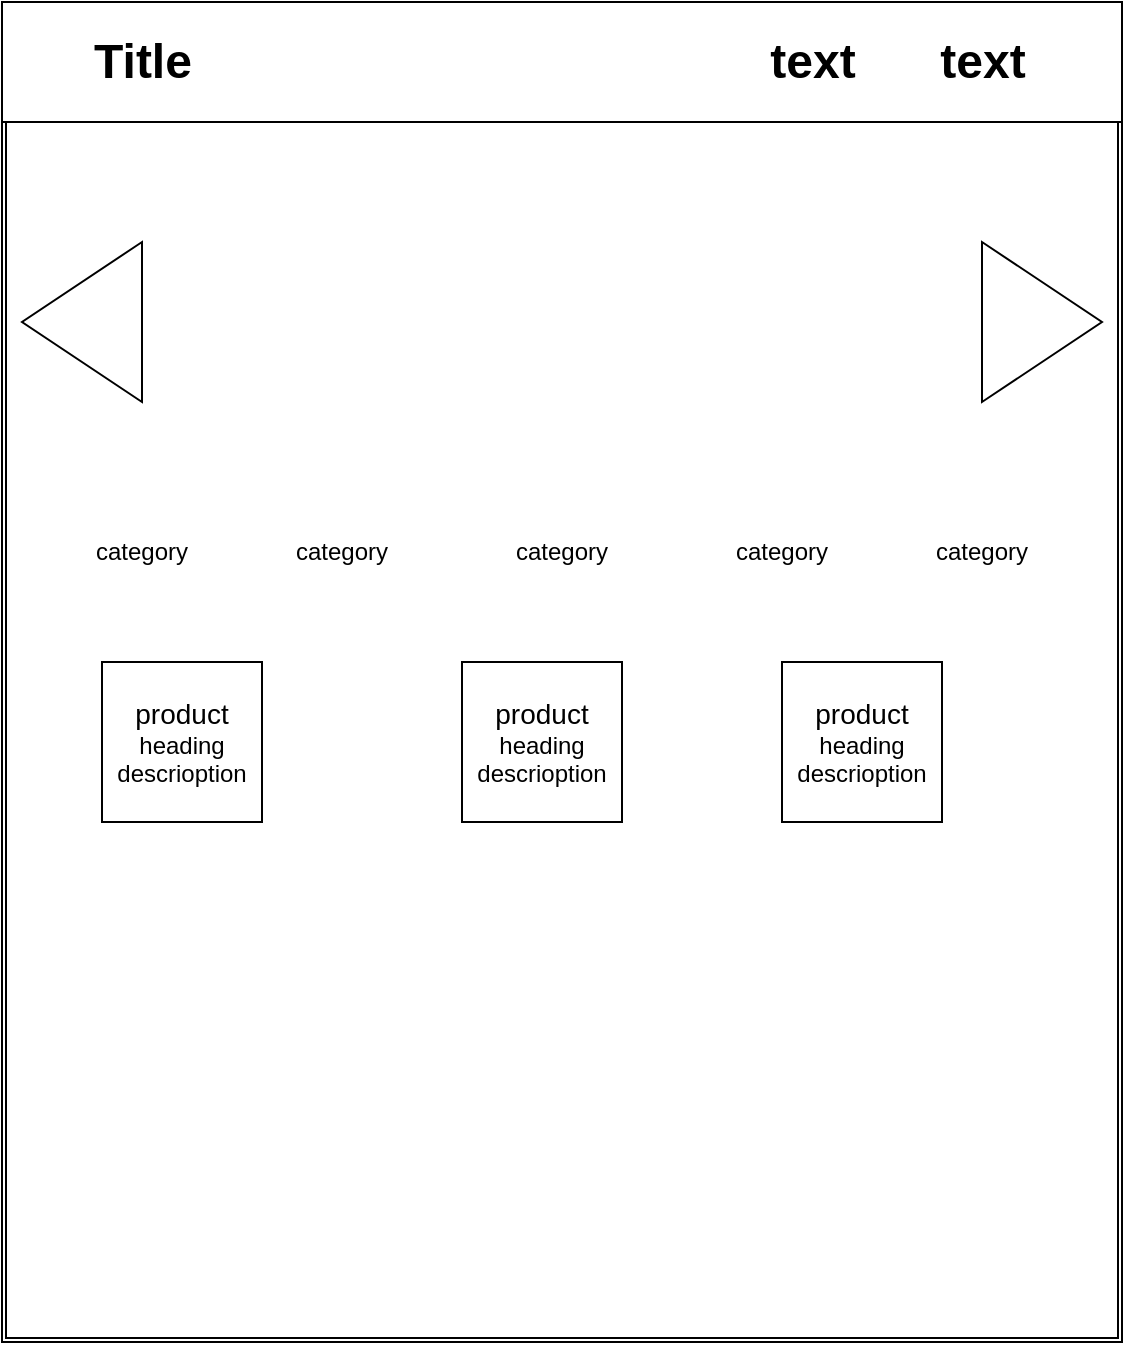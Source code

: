 <mxfile>
    <diagram id="5RNV-MWlzmbZIZhUh7RS" name="Page-1">
        <mxGraphModel dx="688" dy="933" grid="1" gridSize="10" guides="1" tooltips="1" connect="1" arrows="1" fold="1" page="1" pageScale="1" pageWidth="850" pageHeight="1100" math="0" shadow="0">
            <root>
                <mxCell id="0"/>
                <mxCell id="1" parent="0"/>
                <mxCell id="2" value="" style="shape=ext;double=1;rounded=0;whiteSpace=wrap;html=1;" vertex="1" parent="1">
                    <mxGeometry x="70" y="80" width="560" height="670" as="geometry"/>
                </mxCell>
                <mxCell id="4" value="" style="rounded=0;whiteSpace=wrap;html=1;" vertex="1" parent="1">
                    <mxGeometry x="70" y="80" width="560" height="60" as="geometry"/>
                </mxCell>
                <mxCell id="5" value="Title" style="text;strokeColor=none;fillColor=none;html=1;fontSize=24;fontStyle=1;verticalAlign=middle;align=center;" vertex="1" parent="1">
                    <mxGeometry x="90" y="90" width="100" height="40" as="geometry"/>
                </mxCell>
                <mxCell id="6" value="text" style="text;strokeColor=none;fillColor=none;html=1;fontSize=24;fontStyle=1;verticalAlign=middle;align=center;" vertex="1" parent="1">
                    <mxGeometry x="425" y="90" width="100" height="40" as="geometry"/>
                </mxCell>
                <mxCell id="7" value="text" style="text;strokeColor=none;fillColor=none;html=1;fontSize=24;fontStyle=1;verticalAlign=middle;align=center;" vertex="1" parent="1">
                    <mxGeometry x="510" y="90" width="100" height="40" as="geometry"/>
                </mxCell>
                <mxCell id="8" value="" style="triangle;whiteSpace=wrap;html=1;" vertex="1" parent="1">
                    <mxGeometry x="560" y="200" width="60" height="80" as="geometry"/>
                </mxCell>
                <mxCell id="9" value="" style="triangle;whiteSpace=wrap;html=1;rotation=-180;" vertex="1" parent="1">
                    <mxGeometry x="80" y="200" width="60" height="80" as="geometry"/>
                </mxCell>
                <mxCell id="11" value="category" style="text;html=1;strokeColor=none;fillColor=none;align=center;verticalAlign=middle;whiteSpace=wrap;rounded=0;" vertex="1" parent="1">
                    <mxGeometry x="210" y="340" width="60" height="30" as="geometry"/>
                </mxCell>
                <mxCell id="12" value="category" style="text;html=1;strokeColor=none;fillColor=none;align=center;verticalAlign=middle;whiteSpace=wrap;rounded=0;" vertex="1" parent="1">
                    <mxGeometry x="110" y="340" width="60" height="30" as="geometry"/>
                </mxCell>
                <mxCell id="13" value="category" style="text;html=1;strokeColor=none;fillColor=none;align=center;verticalAlign=middle;whiteSpace=wrap;rounded=0;" vertex="1" parent="1">
                    <mxGeometry x="530" y="340" width="60" height="30" as="geometry"/>
                </mxCell>
                <mxCell id="14" value="category" style="text;html=1;strokeColor=none;fillColor=none;align=center;verticalAlign=middle;whiteSpace=wrap;rounded=0;" vertex="1" parent="1">
                    <mxGeometry x="430" y="340" width="60" height="30" as="geometry"/>
                </mxCell>
                <mxCell id="15" value="category" style="text;html=1;strokeColor=none;fillColor=none;align=center;verticalAlign=middle;whiteSpace=wrap;rounded=0;" vertex="1" parent="1">
                    <mxGeometry x="320" y="340" width="60" height="30" as="geometry"/>
                </mxCell>
                <mxCell id="19" value="&lt;font style=&quot;font-size: 14px&quot;&gt;product&lt;/font&gt;&lt;br&gt;heading&lt;br&gt;descrioption" style="whiteSpace=wrap;html=1;aspect=fixed;" vertex="1" parent="1">
                    <mxGeometry x="120" y="410" width="80" height="80" as="geometry"/>
                </mxCell>
                <mxCell id="20" value="&lt;font style=&quot;font-size: 14px&quot;&gt;product&lt;/font&gt;&lt;br&gt;heading&lt;br&gt;descrioption" style="whiteSpace=wrap;html=1;aspect=fixed;" vertex="1" parent="1">
                    <mxGeometry x="460" y="410" width="80" height="80" as="geometry"/>
                </mxCell>
                <mxCell id="21" value="&lt;font style=&quot;font-size: 14px&quot;&gt;product&lt;/font&gt;&lt;br&gt;heading&lt;br&gt;descrioption" style="whiteSpace=wrap;html=1;aspect=fixed;" vertex="1" parent="1">
                    <mxGeometry x="300" y="410" width="80" height="80" as="geometry"/>
                </mxCell>
            </root>
        </mxGraphModel>
    </diagram>
</mxfile>